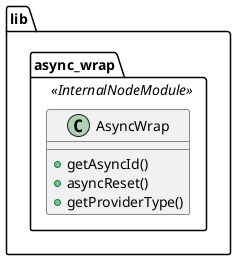 @startuml async_wrap

namespace lib {
  namespace async_wrap <<InternalNodeModule>> {
    class AsyncWrap {
      +getAsyncId()
      +asyncReset()
      +getProviderType()
    }
  }
}

@enduml
